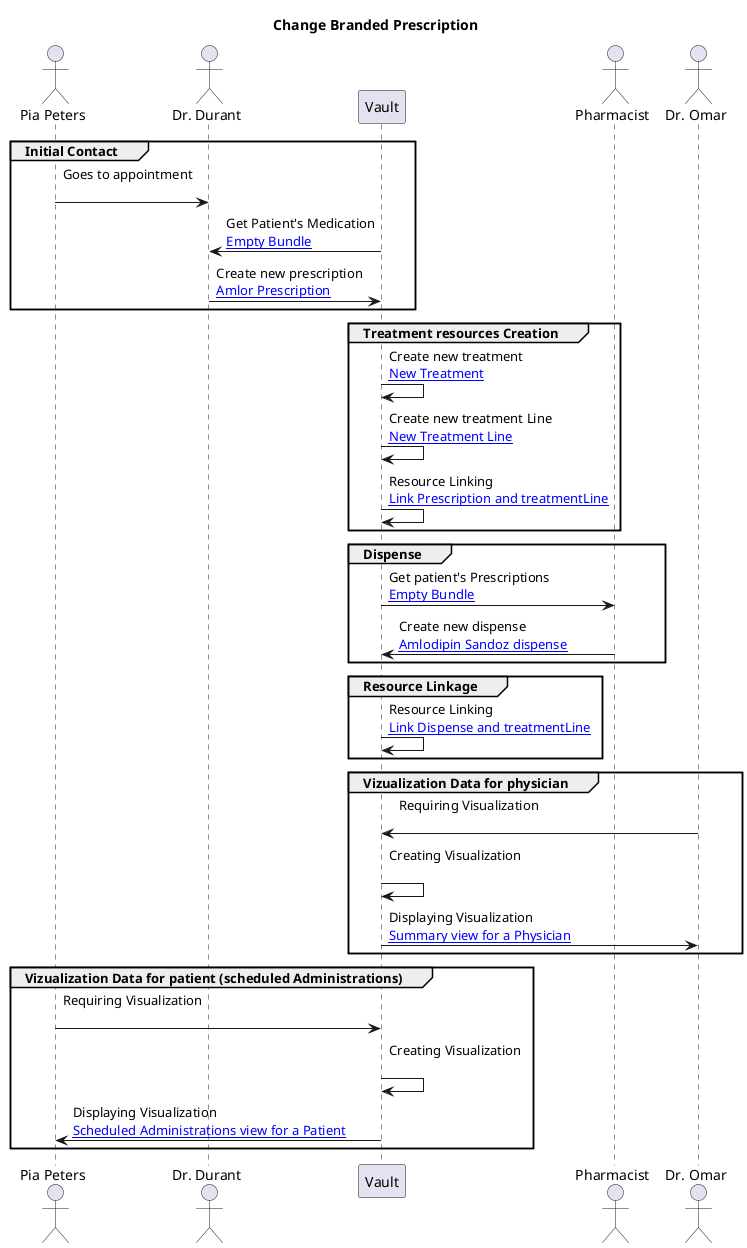 @startuml


Title Change Branded Prescription

actor "Pia Peters" as PATIENT
actor "Dr. Durant" as GP
participant "Vault" as VAULT
actor "Pharmacist" as PHARM
actor "Dr. Omar" as GP2

    
    
    
    
    
group Initial Contact

PATIENT -> GP : Goes to appointment\n
VAULT -> GP : Get Patient's Medication\n[[ExampleScenario-example-1-scenario-resources.html#EB Empty Bundle]]
GP -> VAULT : Create new prescription\n[[ExampleScenario-example-1-scenario-resources.html#1-prescription Amlor Prescription]]
end
    
group Treatment resources Creation

VAULT -> VAULT : Create new treatment\n[[ExampleScenario-example-1-scenario-resources.html#1-treatment New Treatment]]
VAULT -> VAULT : Create new treatment Line\n[[ExampleScenario-example-1-scenario-resources.html#1-treatmentLine New Treatment Line]]
VAULT -> VAULT : Resource Linking\n[[ExampleScenario-example-1-scenario-resources.html#1-1-provenance Link Prescription and treatmentLine]]
end
    
group Dispense

VAULT -> PHARM : Get patient's Prescriptions\n[[ExampleScenario-example-1-scenario-resources.html#EB Empty Bundle]]
PHARM -> VAULT : Create new dispense\n[[ExampleScenario-example-1-scenario-resources.html#1-dispense Amlodipin Sandoz dispense]]
end
    
group Resource Linkage

VAULT -> VAULT : Resource Linking\n[[ExampleScenario-example-1-scenario-resources.html#1-2-provenance Link Dispense and treatmentLine]]
end
    
group Vizualization Data for physician

GP2 -> VAULT : Requiring Visualization\n
VAULT -> VAULT : Creating Visualization\n
VAULT -> GP2 : Displaying Visualization\n[[ExampleScenario-example-1-scenario-resources.html#1-summary-view Summary view for a Physician]]
end
    
group Vizualization Data for patient (scheduled Administrations)

PATIENT -> VAULT : Requiring Visualization\n
VAULT -> VAULT : Creating Visualization\n
VAULT -> PATIENT : Displaying Visualization\n[[ExampleScenario-example-1-scenario-resources.html#1-scheduled-view Scheduled Administrations view for a Patient]]
end
  

@enduml

